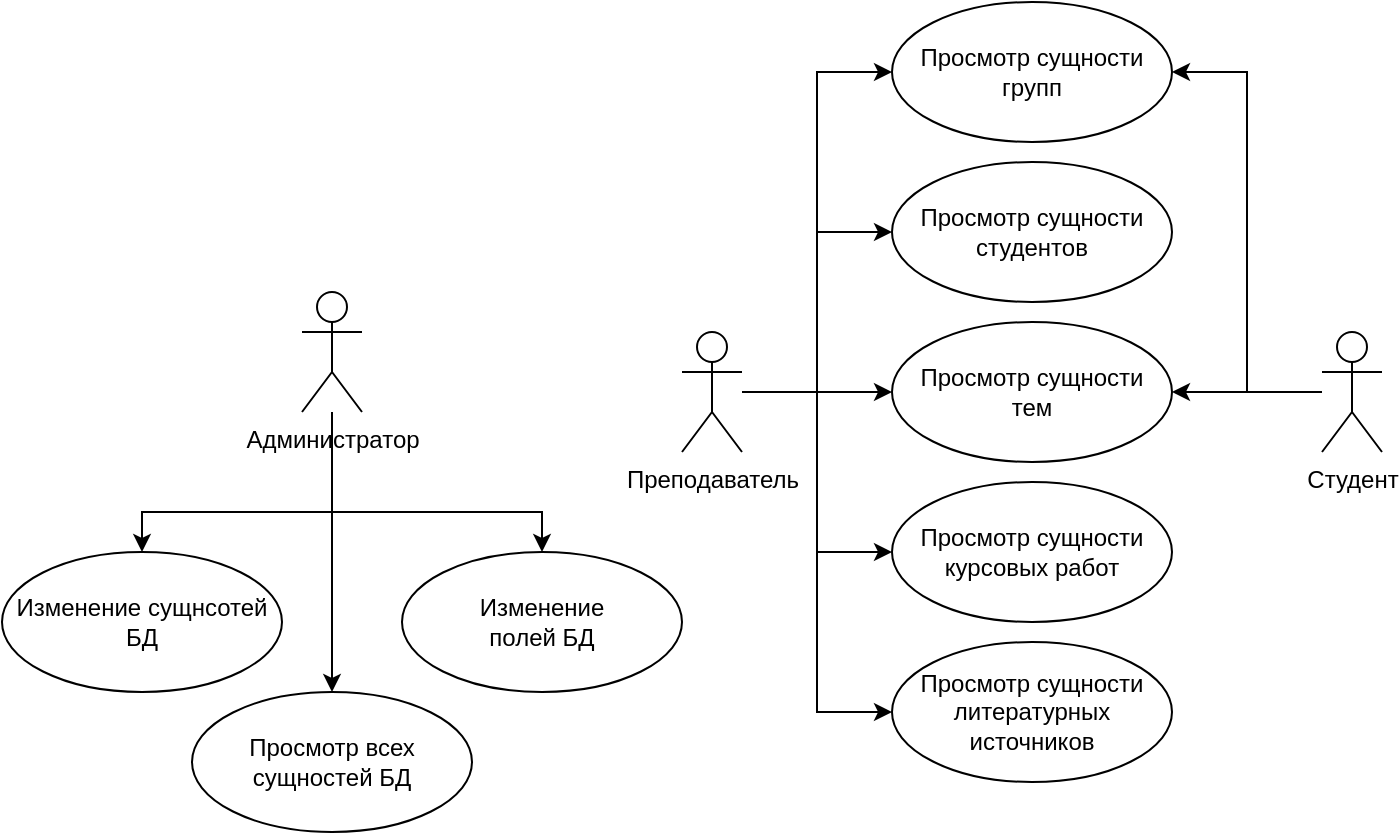 <mxfile version="21.2.8" type="device">
  <diagram id="7uw6CvT6qBrxbST2eWtf" name="Page-1">
    <mxGraphModel dx="2126" dy="614" grid="1" gridSize="10" guides="1" tooltips="1" connect="1" arrows="1" fold="1" page="1" pageScale="1" pageWidth="850" pageHeight="1100" math="0" shadow="0">
      <root>
        <mxCell id="0" />
        <mxCell id="1" parent="0" />
        <mxCell id="rjWqGalU3zezqsOZKvpw-16" style="edgeStyle=orthogonalEdgeStyle;rounded=0;orthogonalLoop=1;jettySize=auto;html=1;entryX=0;entryY=0.5;entryDx=0;entryDy=0;" edge="1" parent="1" source="WcGapeLPL0GqJZkEZ8sN-1" target="WcGapeLPL0GqJZkEZ8sN-6">
          <mxGeometry relative="1" as="geometry" />
        </mxCell>
        <mxCell id="rjWqGalU3zezqsOZKvpw-17" style="edgeStyle=orthogonalEdgeStyle;rounded=0;orthogonalLoop=1;jettySize=auto;html=1;entryX=0;entryY=0.5;entryDx=0;entryDy=0;" edge="1" parent="1" source="WcGapeLPL0GqJZkEZ8sN-1" target="WcGapeLPL0GqJZkEZ8sN-11">
          <mxGeometry relative="1" as="geometry" />
        </mxCell>
        <mxCell id="rjWqGalU3zezqsOZKvpw-18" style="edgeStyle=orthogonalEdgeStyle;rounded=0;orthogonalLoop=1;jettySize=auto;html=1;entryX=0;entryY=0.5;entryDx=0;entryDy=0;" edge="1" parent="1" source="WcGapeLPL0GqJZkEZ8sN-1" target="WcGapeLPL0GqJZkEZ8sN-12">
          <mxGeometry relative="1" as="geometry" />
        </mxCell>
        <mxCell id="rjWqGalU3zezqsOZKvpw-19" style="edgeStyle=orthogonalEdgeStyle;rounded=0;orthogonalLoop=1;jettySize=auto;html=1;entryX=0;entryY=0.5;entryDx=0;entryDy=0;" edge="1" parent="1" source="WcGapeLPL0GqJZkEZ8sN-1" target="WcGapeLPL0GqJZkEZ8sN-13">
          <mxGeometry relative="1" as="geometry" />
        </mxCell>
        <mxCell id="rjWqGalU3zezqsOZKvpw-20" style="edgeStyle=orthogonalEdgeStyle;rounded=0;orthogonalLoop=1;jettySize=auto;html=1;entryX=0;entryY=0.5;entryDx=0;entryDy=0;" edge="1" parent="1" source="WcGapeLPL0GqJZkEZ8sN-1" target="rjWqGalU3zezqsOZKvpw-13">
          <mxGeometry relative="1" as="geometry" />
        </mxCell>
        <mxCell id="WcGapeLPL0GqJZkEZ8sN-1" value="Преподаватель" style="shape=umlActor;html=1;verticalLabelPosition=bottom;verticalAlign=top;align=center;" parent="1" vertex="1">
          <mxGeometry x="250" y="350" width="30" height="60" as="geometry" />
        </mxCell>
        <mxCell id="rjWqGalU3zezqsOZKvpw-14" style="edgeStyle=orthogonalEdgeStyle;rounded=0;orthogonalLoop=1;jettySize=auto;html=1;entryX=1;entryY=0.5;entryDx=0;entryDy=0;" edge="1" parent="1" source="WcGapeLPL0GqJZkEZ8sN-2" target="WcGapeLPL0GqJZkEZ8sN-6">
          <mxGeometry relative="1" as="geometry" />
        </mxCell>
        <mxCell id="rjWqGalU3zezqsOZKvpw-15" style="edgeStyle=orthogonalEdgeStyle;rounded=0;orthogonalLoop=1;jettySize=auto;html=1;entryX=1;entryY=0.5;entryDx=0;entryDy=0;" edge="1" parent="1" source="WcGapeLPL0GqJZkEZ8sN-2" target="WcGapeLPL0GqJZkEZ8sN-12">
          <mxGeometry relative="1" as="geometry" />
        </mxCell>
        <mxCell id="WcGapeLPL0GqJZkEZ8sN-2" value="Студент" style="shape=umlActor;html=1;verticalLabelPosition=bottom;verticalAlign=top;align=center;" parent="1" vertex="1">
          <mxGeometry x="570" y="350" width="30" height="60" as="geometry" />
        </mxCell>
        <mxCell id="WcGapeLPL0GqJZkEZ8sN-8" style="edgeStyle=orthogonalEdgeStyle;rounded=0;orthogonalLoop=1;jettySize=auto;html=1;" parent="1" source="WcGapeLPL0GqJZkEZ8sN-3" target="WcGapeLPL0GqJZkEZ8sN-7" edge="1">
          <mxGeometry relative="1" as="geometry" />
        </mxCell>
        <mxCell id="WcGapeLPL0GqJZkEZ8sN-9" style="edgeStyle=orthogonalEdgeStyle;rounded=0;orthogonalLoop=1;jettySize=auto;html=1;" parent="1" source="WcGapeLPL0GqJZkEZ8sN-3" target="WcGapeLPL0GqJZkEZ8sN-5" edge="1">
          <mxGeometry relative="1" as="geometry">
            <Array as="points">
              <mxPoint x="75" y="440" />
              <mxPoint x="180" y="440" />
            </Array>
          </mxGeometry>
        </mxCell>
        <mxCell id="WcGapeLPL0GqJZkEZ8sN-10" style="edgeStyle=orthogonalEdgeStyle;rounded=0;orthogonalLoop=1;jettySize=auto;html=1;" parent="1" source="WcGapeLPL0GqJZkEZ8sN-3" target="WcGapeLPL0GqJZkEZ8sN-4" edge="1">
          <mxGeometry relative="1" as="geometry">
            <Array as="points">
              <mxPoint x="75" y="440" />
              <mxPoint x="-20" y="440" />
            </Array>
          </mxGeometry>
        </mxCell>
        <mxCell id="WcGapeLPL0GqJZkEZ8sN-3" value="Администратор&lt;br&gt;" style="shape=umlActor;html=1;verticalLabelPosition=bottom;verticalAlign=top;align=center;" parent="1" vertex="1">
          <mxGeometry x="60" y="330" width="30" height="60" as="geometry" />
        </mxCell>
        <mxCell id="WcGapeLPL0GqJZkEZ8sN-4" value="Изменение сущнсотей&lt;br&gt;БД" style="ellipse;whiteSpace=wrap;html=1;" parent="1" vertex="1">
          <mxGeometry x="-90" y="460" width="140" height="70" as="geometry" />
        </mxCell>
        <mxCell id="WcGapeLPL0GqJZkEZ8sN-5" value="Изменение&lt;br&gt;полей БД" style="ellipse;whiteSpace=wrap;html=1;" parent="1" vertex="1">
          <mxGeometry x="110" y="460" width="140" height="70" as="geometry" />
        </mxCell>
        <mxCell id="WcGapeLPL0GqJZkEZ8sN-6" value="Просмотр сущности&lt;br&gt;групп" style="ellipse;whiteSpace=wrap;html=1;" parent="1" vertex="1">
          <mxGeometry x="355" y="185" width="140" height="70" as="geometry" />
        </mxCell>
        <mxCell id="WcGapeLPL0GqJZkEZ8sN-7" value="Просмотр всех&lt;br&gt;сущностей БД" style="ellipse;whiteSpace=wrap;html=1;" parent="1" vertex="1">
          <mxGeometry x="5" y="530" width="140" height="70" as="geometry" />
        </mxCell>
        <mxCell id="WcGapeLPL0GqJZkEZ8sN-11" value="Просмотр сущности&lt;br&gt;студентов" style="ellipse;whiteSpace=wrap;html=1;" parent="1" vertex="1">
          <mxGeometry x="355" y="265" width="140" height="70" as="geometry" />
        </mxCell>
        <mxCell id="WcGapeLPL0GqJZkEZ8sN-12" value="Просмотр сущности&lt;br&gt;тем" style="ellipse;whiteSpace=wrap;html=1;" parent="1" vertex="1">
          <mxGeometry x="355" y="345" width="140" height="70" as="geometry" />
        </mxCell>
        <mxCell id="WcGapeLPL0GqJZkEZ8sN-13" value="Просмотр сущности&lt;br&gt;курсовых работ" style="ellipse;whiteSpace=wrap;html=1;" parent="1" vertex="1">
          <mxGeometry x="355" y="425" width="140" height="70" as="geometry" />
        </mxCell>
        <mxCell id="rjWqGalU3zezqsOZKvpw-13" value="Просмотр сущности&lt;br&gt;литературных источников" style="ellipse;whiteSpace=wrap;html=1;" vertex="1" parent="1">
          <mxGeometry x="355" y="505" width="140" height="70" as="geometry" />
        </mxCell>
      </root>
    </mxGraphModel>
  </diagram>
</mxfile>
